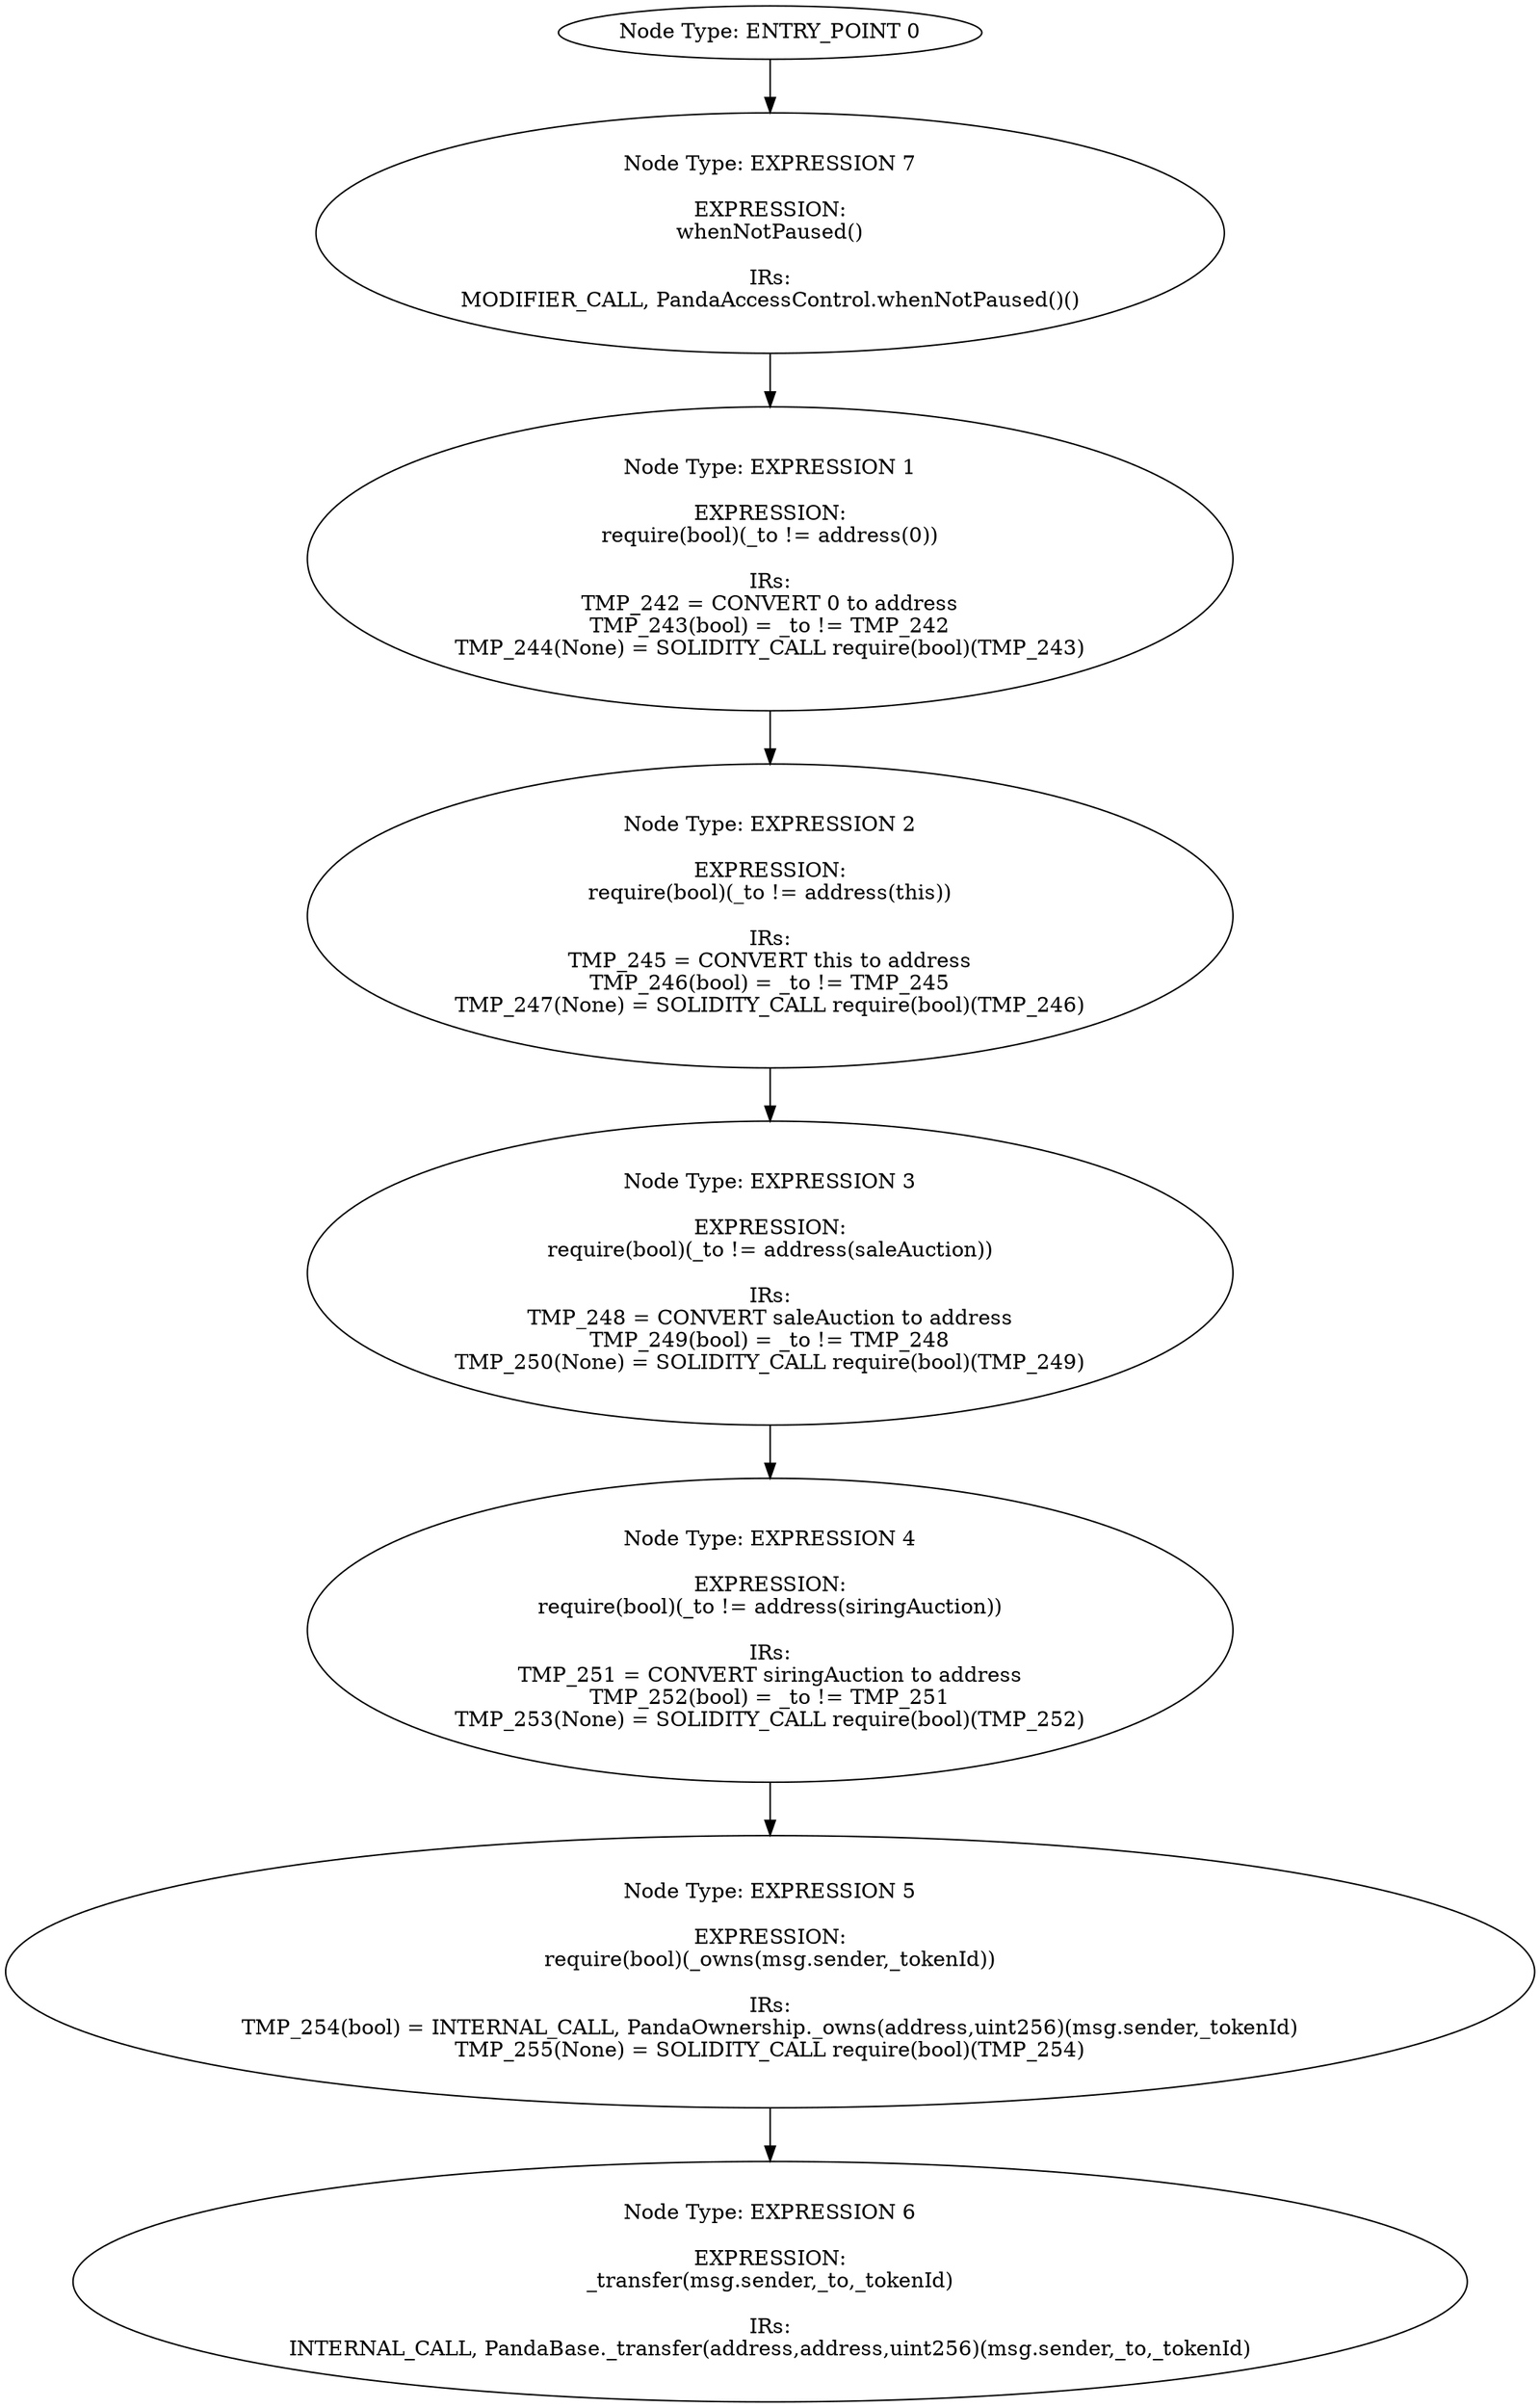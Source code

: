 digraph{
0[label="Node Type: ENTRY_POINT 0
"];
0->7;
1[label="Node Type: EXPRESSION 1

EXPRESSION:
require(bool)(_to != address(0))

IRs:
TMP_242 = CONVERT 0 to address
TMP_243(bool) = _to != TMP_242
TMP_244(None) = SOLIDITY_CALL require(bool)(TMP_243)"];
1->2;
2[label="Node Type: EXPRESSION 2

EXPRESSION:
require(bool)(_to != address(this))

IRs:
TMP_245 = CONVERT this to address
TMP_246(bool) = _to != TMP_245
TMP_247(None) = SOLIDITY_CALL require(bool)(TMP_246)"];
2->3;
3[label="Node Type: EXPRESSION 3

EXPRESSION:
require(bool)(_to != address(saleAuction))

IRs:
TMP_248 = CONVERT saleAuction to address
TMP_249(bool) = _to != TMP_248
TMP_250(None) = SOLIDITY_CALL require(bool)(TMP_249)"];
3->4;
4[label="Node Type: EXPRESSION 4

EXPRESSION:
require(bool)(_to != address(siringAuction))

IRs:
TMP_251 = CONVERT siringAuction to address
TMP_252(bool) = _to != TMP_251
TMP_253(None) = SOLIDITY_CALL require(bool)(TMP_252)"];
4->5;
5[label="Node Type: EXPRESSION 5

EXPRESSION:
require(bool)(_owns(msg.sender,_tokenId))

IRs:
TMP_254(bool) = INTERNAL_CALL, PandaOwnership._owns(address,uint256)(msg.sender,_tokenId)
TMP_255(None) = SOLIDITY_CALL require(bool)(TMP_254)"];
5->6;
6[label="Node Type: EXPRESSION 6

EXPRESSION:
_transfer(msg.sender,_to,_tokenId)

IRs:
INTERNAL_CALL, PandaBase._transfer(address,address,uint256)(msg.sender,_to,_tokenId)"];
7[label="Node Type: EXPRESSION 7

EXPRESSION:
whenNotPaused()

IRs:
MODIFIER_CALL, PandaAccessControl.whenNotPaused()()"];
7->1;
}
